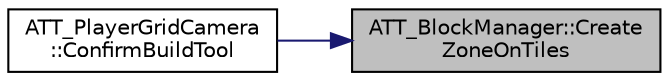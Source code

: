 digraph "ATT_BlockManager::CreateZoneOnTiles"
{
 // LATEX_PDF_SIZE
  edge [fontname="Helvetica",fontsize="10",labelfontname="Helvetica",labelfontsize="10"];
  node [fontname="Helvetica",fontsize="10",shape=record];
  rankdir="RL";
  Node9 [label="ATT_BlockManager::Create\lZoneOnTiles",height=0.2,width=0.4,color="black", fillcolor="grey75", style="filled", fontcolor="black",tooltip="Assigns elements of the spawnedZoneID array to a certain ZoneID."];
  Node9 -> Node10 [dir="back",color="midnightblue",fontsize="10",style="solid",fontname="Helvetica"];
  Node10 [label="ATT_PlayerGridCamera\l::ConfirmBuildTool",height=0.2,width=0.4,color="black", fillcolor="white", style="filled",URL="$class_a_t_t___player_grid_camera.html#aca622600a2b7f3a52b001c34a0da537b",tooltip="Finalises the block building or zone building process."];
}
